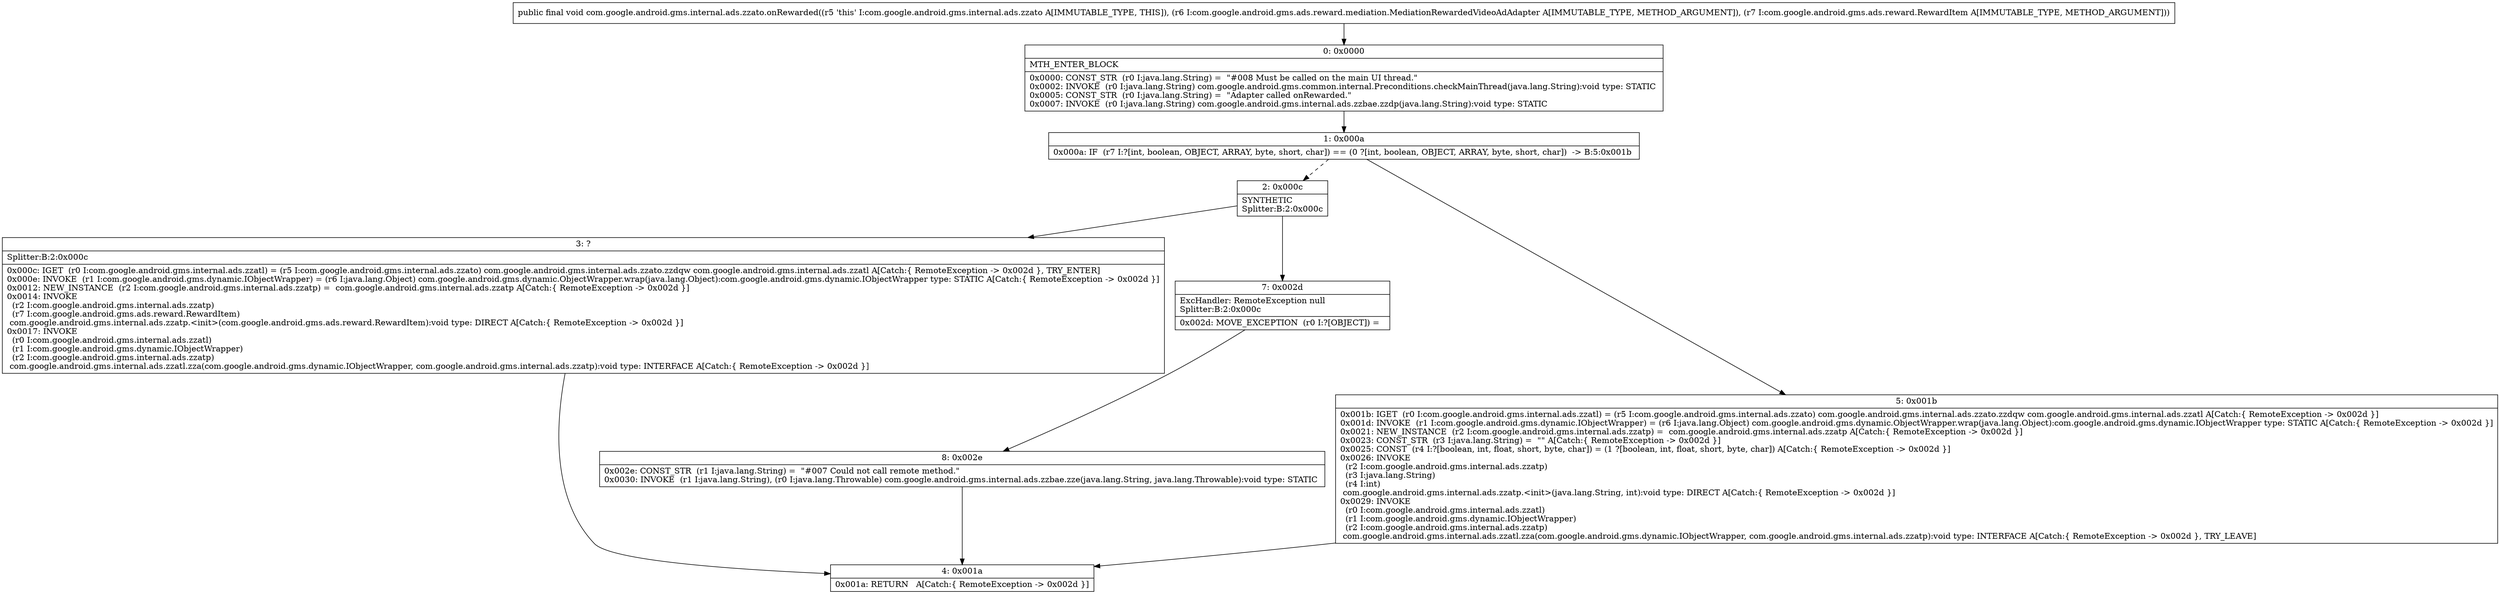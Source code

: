 digraph "CFG forcom.google.android.gms.internal.ads.zzato.onRewarded(Lcom\/google\/android\/gms\/ads\/reward\/mediation\/MediationRewardedVideoAdAdapter;Lcom\/google\/android\/gms\/ads\/reward\/RewardItem;)V" {
Node_0 [shape=record,label="{0\:\ 0x0000|MTH_ENTER_BLOCK\l|0x0000: CONST_STR  (r0 I:java.lang.String) =  \"#008 Must be called on the main UI thread.\" \l0x0002: INVOKE  (r0 I:java.lang.String) com.google.android.gms.common.internal.Preconditions.checkMainThread(java.lang.String):void type: STATIC \l0x0005: CONST_STR  (r0 I:java.lang.String) =  \"Adapter called onRewarded.\" \l0x0007: INVOKE  (r0 I:java.lang.String) com.google.android.gms.internal.ads.zzbae.zzdp(java.lang.String):void type: STATIC \l}"];
Node_1 [shape=record,label="{1\:\ 0x000a|0x000a: IF  (r7 I:?[int, boolean, OBJECT, ARRAY, byte, short, char]) == (0 ?[int, boolean, OBJECT, ARRAY, byte, short, char])  \-\> B:5:0x001b \l}"];
Node_2 [shape=record,label="{2\:\ 0x000c|SYNTHETIC\lSplitter:B:2:0x000c\l}"];
Node_3 [shape=record,label="{3\:\ ?|Splitter:B:2:0x000c\l|0x000c: IGET  (r0 I:com.google.android.gms.internal.ads.zzatl) = (r5 I:com.google.android.gms.internal.ads.zzato) com.google.android.gms.internal.ads.zzato.zzdqw com.google.android.gms.internal.ads.zzatl A[Catch:\{ RemoteException \-\> 0x002d \}, TRY_ENTER]\l0x000e: INVOKE  (r1 I:com.google.android.gms.dynamic.IObjectWrapper) = (r6 I:java.lang.Object) com.google.android.gms.dynamic.ObjectWrapper.wrap(java.lang.Object):com.google.android.gms.dynamic.IObjectWrapper type: STATIC A[Catch:\{ RemoteException \-\> 0x002d \}]\l0x0012: NEW_INSTANCE  (r2 I:com.google.android.gms.internal.ads.zzatp) =  com.google.android.gms.internal.ads.zzatp A[Catch:\{ RemoteException \-\> 0x002d \}]\l0x0014: INVOKE  \l  (r2 I:com.google.android.gms.internal.ads.zzatp)\l  (r7 I:com.google.android.gms.ads.reward.RewardItem)\l com.google.android.gms.internal.ads.zzatp.\<init\>(com.google.android.gms.ads.reward.RewardItem):void type: DIRECT A[Catch:\{ RemoteException \-\> 0x002d \}]\l0x0017: INVOKE  \l  (r0 I:com.google.android.gms.internal.ads.zzatl)\l  (r1 I:com.google.android.gms.dynamic.IObjectWrapper)\l  (r2 I:com.google.android.gms.internal.ads.zzatp)\l com.google.android.gms.internal.ads.zzatl.zza(com.google.android.gms.dynamic.IObjectWrapper, com.google.android.gms.internal.ads.zzatp):void type: INTERFACE A[Catch:\{ RemoteException \-\> 0x002d \}]\l}"];
Node_4 [shape=record,label="{4\:\ 0x001a|0x001a: RETURN   A[Catch:\{ RemoteException \-\> 0x002d \}]\l}"];
Node_5 [shape=record,label="{5\:\ 0x001b|0x001b: IGET  (r0 I:com.google.android.gms.internal.ads.zzatl) = (r5 I:com.google.android.gms.internal.ads.zzato) com.google.android.gms.internal.ads.zzato.zzdqw com.google.android.gms.internal.ads.zzatl A[Catch:\{ RemoteException \-\> 0x002d \}]\l0x001d: INVOKE  (r1 I:com.google.android.gms.dynamic.IObjectWrapper) = (r6 I:java.lang.Object) com.google.android.gms.dynamic.ObjectWrapper.wrap(java.lang.Object):com.google.android.gms.dynamic.IObjectWrapper type: STATIC A[Catch:\{ RemoteException \-\> 0x002d \}]\l0x0021: NEW_INSTANCE  (r2 I:com.google.android.gms.internal.ads.zzatp) =  com.google.android.gms.internal.ads.zzatp A[Catch:\{ RemoteException \-\> 0x002d \}]\l0x0023: CONST_STR  (r3 I:java.lang.String) =  \"\" A[Catch:\{ RemoteException \-\> 0x002d \}]\l0x0025: CONST  (r4 I:?[boolean, int, float, short, byte, char]) = (1 ?[boolean, int, float, short, byte, char]) A[Catch:\{ RemoteException \-\> 0x002d \}]\l0x0026: INVOKE  \l  (r2 I:com.google.android.gms.internal.ads.zzatp)\l  (r3 I:java.lang.String)\l  (r4 I:int)\l com.google.android.gms.internal.ads.zzatp.\<init\>(java.lang.String, int):void type: DIRECT A[Catch:\{ RemoteException \-\> 0x002d \}]\l0x0029: INVOKE  \l  (r0 I:com.google.android.gms.internal.ads.zzatl)\l  (r1 I:com.google.android.gms.dynamic.IObjectWrapper)\l  (r2 I:com.google.android.gms.internal.ads.zzatp)\l com.google.android.gms.internal.ads.zzatl.zza(com.google.android.gms.dynamic.IObjectWrapper, com.google.android.gms.internal.ads.zzatp):void type: INTERFACE A[Catch:\{ RemoteException \-\> 0x002d \}, TRY_LEAVE]\l}"];
Node_7 [shape=record,label="{7\:\ 0x002d|ExcHandler: RemoteException null\lSplitter:B:2:0x000c\l|0x002d: MOVE_EXCEPTION  (r0 I:?[OBJECT]) =  \l}"];
Node_8 [shape=record,label="{8\:\ 0x002e|0x002e: CONST_STR  (r1 I:java.lang.String) =  \"#007 Could not call remote method.\" \l0x0030: INVOKE  (r1 I:java.lang.String), (r0 I:java.lang.Throwable) com.google.android.gms.internal.ads.zzbae.zze(java.lang.String, java.lang.Throwable):void type: STATIC \l}"];
MethodNode[shape=record,label="{public final void com.google.android.gms.internal.ads.zzato.onRewarded((r5 'this' I:com.google.android.gms.internal.ads.zzato A[IMMUTABLE_TYPE, THIS]), (r6 I:com.google.android.gms.ads.reward.mediation.MediationRewardedVideoAdAdapter A[IMMUTABLE_TYPE, METHOD_ARGUMENT]), (r7 I:com.google.android.gms.ads.reward.RewardItem A[IMMUTABLE_TYPE, METHOD_ARGUMENT])) }"];
MethodNode -> Node_0;
Node_0 -> Node_1;
Node_1 -> Node_2[style=dashed];
Node_1 -> Node_5;
Node_2 -> Node_3;
Node_2 -> Node_7;
Node_3 -> Node_4;
Node_5 -> Node_4;
Node_7 -> Node_8;
Node_8 -> Node_4;
}

